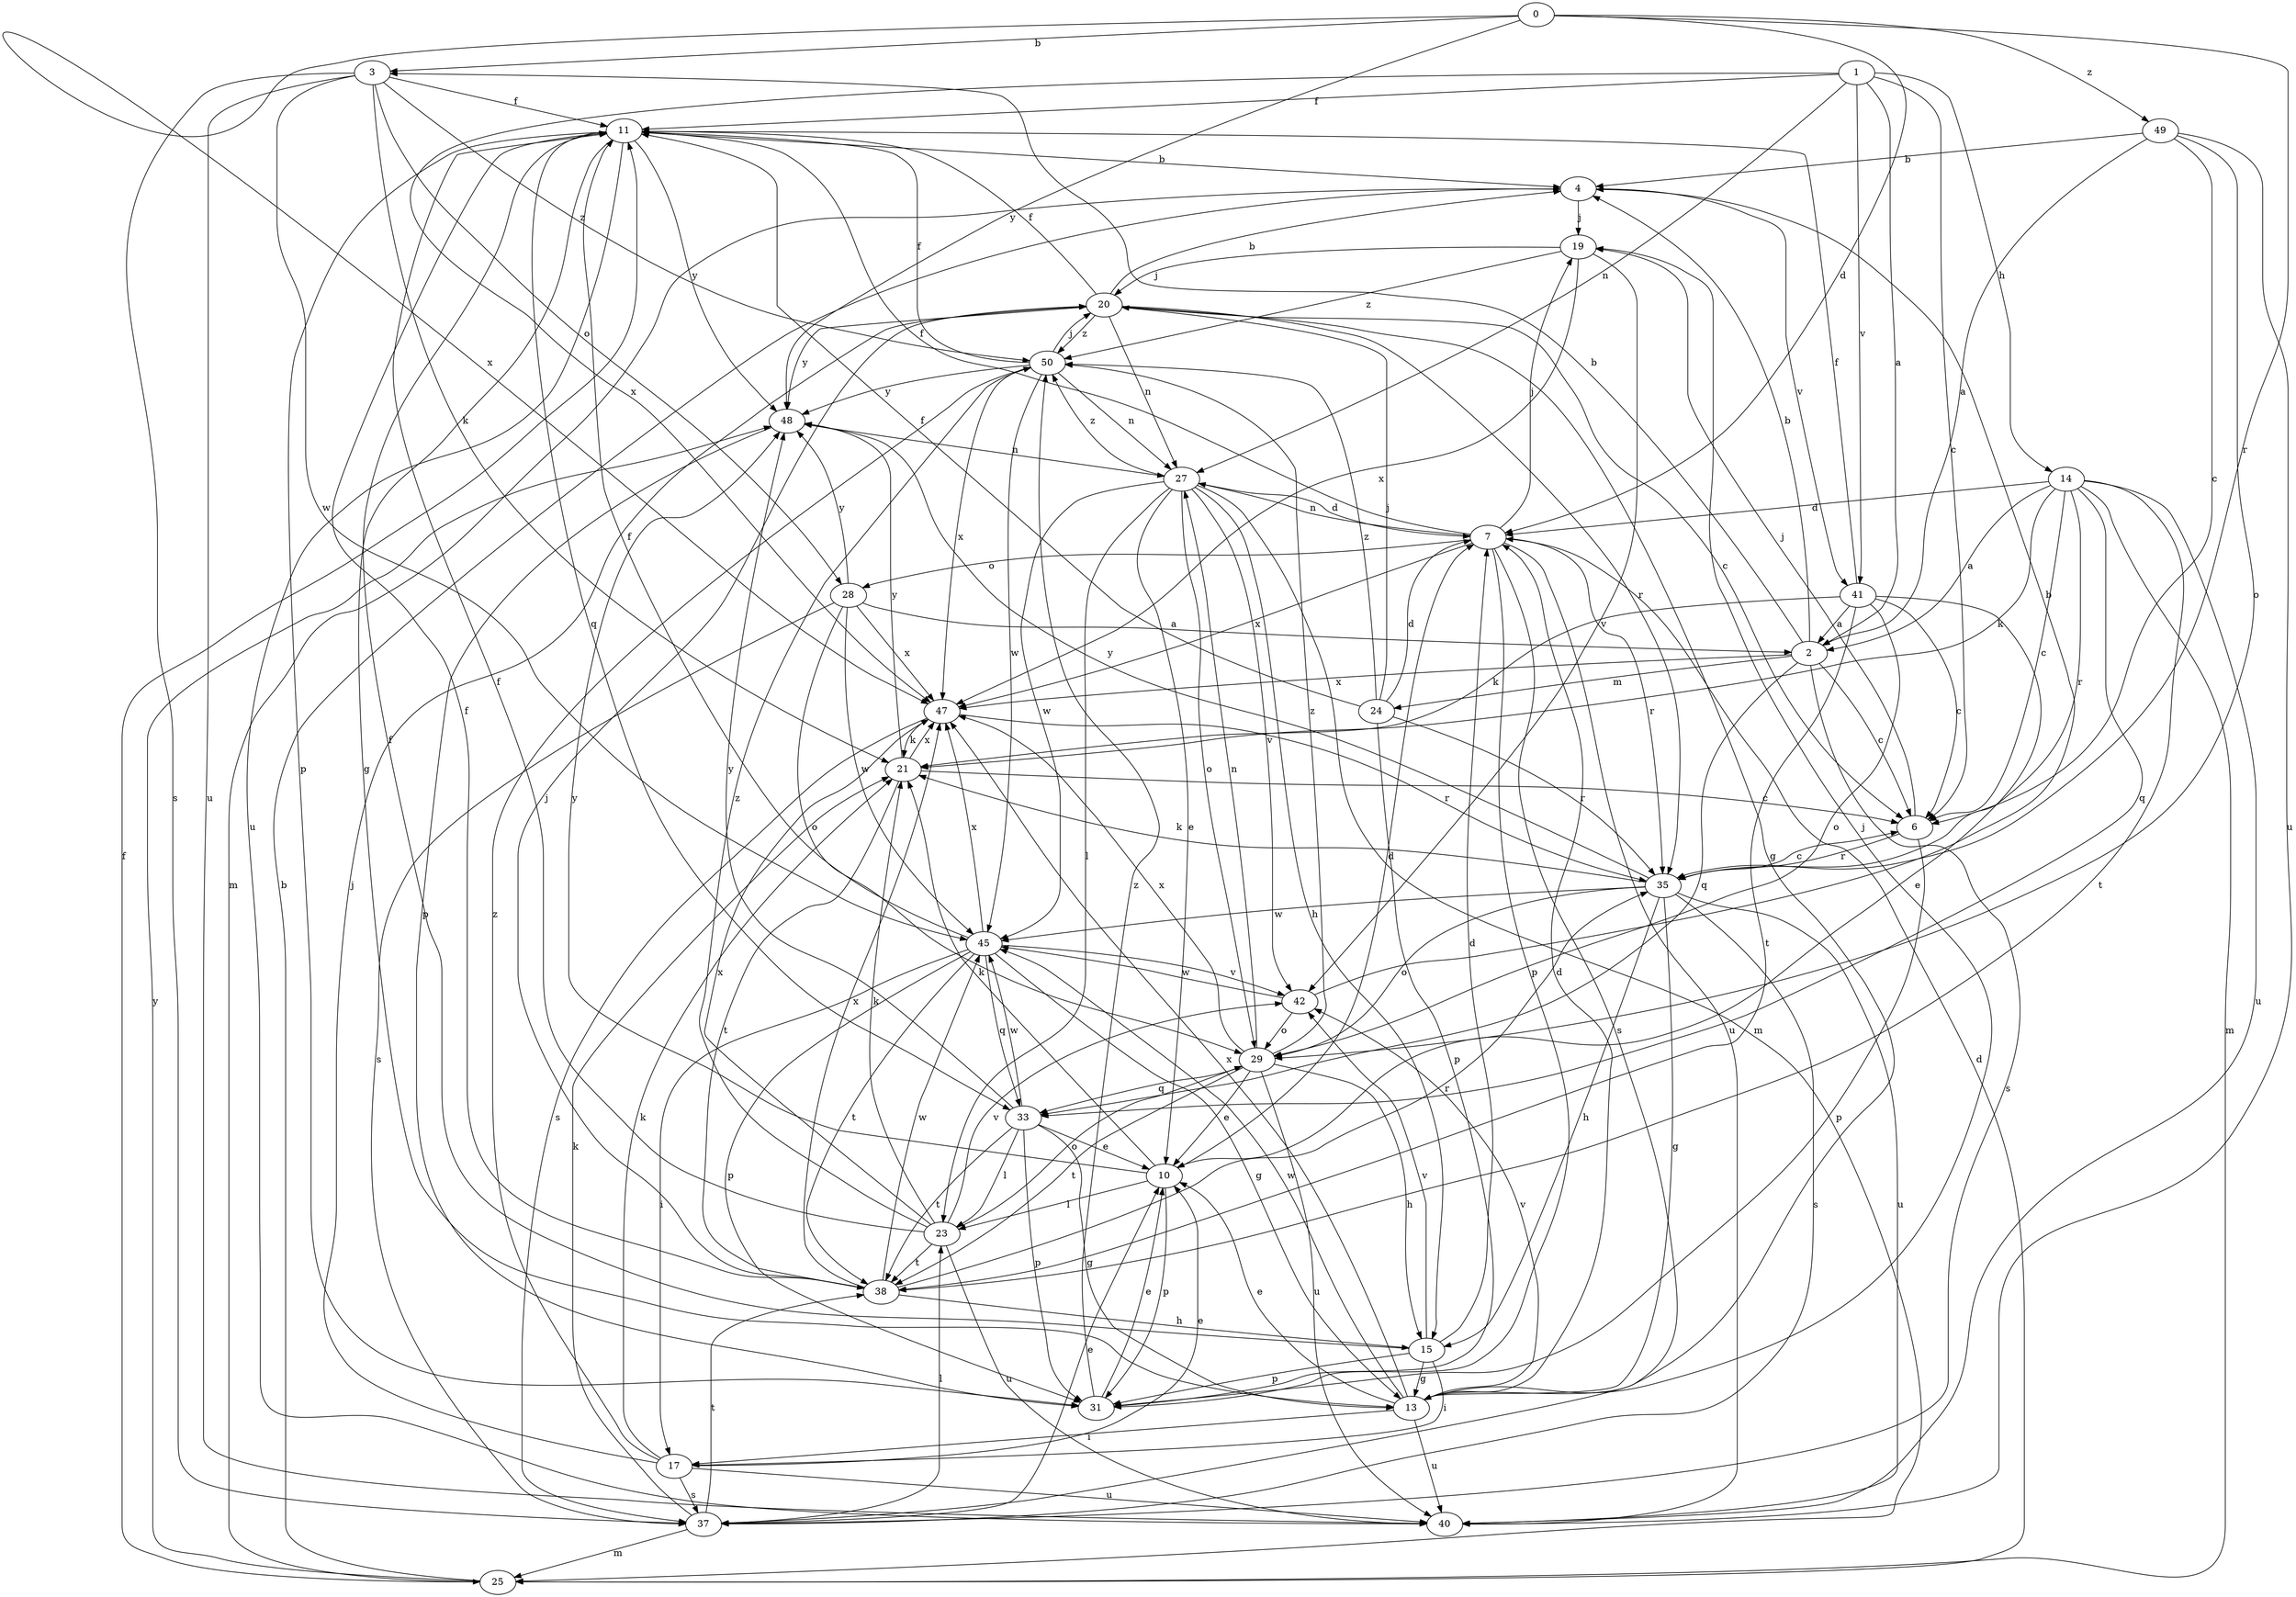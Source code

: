 strict digraph  {
0;
1;
2;
3;
4;
6;
7;
10;
11;
13;
14;
15;
17;
19;
20;
21;
23;
24;
25;
27;
28;
29;
31;
33;
35;
37;
38;
40;
41;
42;
45;
47;
48;
49;
50;
0 -> 3  [label=b];
0 -> 7  [label=d];
0 -> 35  [label=r];
0 -> 47  [label=x];
0 -> 48  [label=y];
0 -> 49  [label=z];
1 -> 2  [label=a];
1 -> 6  [label=c];
1 -> 11  [label=f];
1 -> 14  [label=h];
1 -> 27  [label=n];
1 -> 41  [label=v];
1 -> 47  [label=x];
2 -> 3  [label=b];
2 -> 4  [label=b];
2 -> 6  [label=c];
2 -> 24  [label=m];
2 -> 33  [label=q];
2 -> 37  [label=s];
2 -> 47  [label=x];
3 -> 11  [label=f];
3 -> 21  [label=k];
3 -> 28  [label=o];
3 -> 37  [label=s];
3 -> 40  [label=u];
3 -> 45  [label=w];
3 -> 50  [label=z];
4 -> 19  [label=j];
4 -> 25  [label=m];
4 -> 41  [label=v];
6 -> 19  [label=j];
6 -> 31  [label=p];
6 -> 35  [label=r];
7 -> 11  [label=f];
7 -> 19  [label=j];
7 -> 27  [label=n];
7 -> 28  [label=o];
7 -> 31  [label=p];
7 -> 35  [label=r];
7 -> 37  [label=s];
7 -> 40  [label=u];
7 -> 47  [label=x];
10 -> 7  [label=d];
10 -> 21  [label=k];
10 -> 23  [label=l];
10 -> 31  [label=p];
10 -> 48  [label=y];
11 -> 4  [label=b];
11 -> 13  [label=g];
11 -> 31  [label=p];
11 -> 33  [label=q];
11 -> 40  [label=u];
11 -> 48  [label=y];
13 -> 7  [label=d];
13 -> 10  [label=e];
13 -> 17  [label=i];
13 -> 19  [label=j];
13 -> 40  [label=u];
13 -> 42  [label=v];
13 -> 45  [label=w];
13 -> 47  [label=x];
14 -> 2  [label=a];
14 -> 6  [label=c];
14 -> 7  [label=d];
14 -> 21  [label=k];
14 -> 25  [label=m];
14 -> 33  [label=q];
14 -> 35  [label=r];
14 -> 38  [label=t];
14 -> 40  [label=u];
15 -> 7  [label=d];
15 -> 11  [label=f];
15 -> 13  [label=g];
15 -> 17  [label=i];
15 -> 31  [label=p];
15 -> 42  [label=v];
17 -> 10  [label=e];
17 -> 20  [label=j];
17 -> 21  [label=k];
17 -> 37  [label=s];
17 -> 40  [label=u];
17 -> 50  [label=z];
19 -> 20  [label=j];
19 -> 42  [label=v];
19 -> 47  [label=x];
19 -> 50  [label=z];
20 -> 4  [label=b];
20 -> 6  [label=c];
20 -> 11  [label=f];
20 -> 13  [label=g];
20 -> 27  [label=n];
20 -> 35  [label=r];
20 -> 48  [label=y];
20 -> 50  [label=z];
21 -> 6  [label=c];
21 -> 38  [label=t];
21 -> 47  [label=x];
21 -> 48  [label=y];
23 -> 11  [label=f];
23 -> 21  [label=k];
23 -> 29  [label=o];
23 -> 38  [label=t];
23 -> 40  [label=u];
23 -> 42  [label=v];
23 -> 47  [label=x];
23 -> 50  [label=z];
24 -> 7  [label=d];
24 -> 11  [label=f];
24 -> 20  [label=j];
24 -> 31  [label=p];
24 -> 35  [label=r];
24 -> 50  [label=z];
25 -> 4  [label=b];
25 -> 7  [label=d];
25 -> 11  [label=f];
25 -> 48  [label=y];
27 -> 7  [label=d];
27 -> 10  [label=e];
27 -> 15  [label=h];
27 -> 23  [label=l];
27 -> 25  [label=m];
27 -> 29  [label=o];
27 -> 42  [label=v];
27 -> 45  [label=w];
27 -> 50  [label=z];
28 -> 2  [label=a];
28 -> 29  [label=o];
28 -> 37  [label=s];
28 -> 45  [label=w];
28 -> 47  [label=x];
28 -> 48  [label=y];
29 -> 10  [label=e];
29 -> 15  [label=h];
29 -> 27  [label=n];
29 -> 33  [label=q];
29 -> 38  [label=t];
29 -> 40  [label=u];
29 -> 47  [label=x];
29 -> 50  [label=z];
31 -> 10  [label=e];
31 -> 50  [label=z];
33 -> 10  [label=e];
33 -> 13  [label=g];
33 -> 23  [label=l];
33 -> 31  [label=p];
33 -> 38  [label=t];
33 -> 45  [label=w];
33 -> 48  [label=y];
35 -> 6  [label=c];
35 -> 13  [label=g];
35 -> 15  [label=h];
35 -> 21  [label=k];
35 -> 29  [label=o];
35 -> 37  [label=s];
35 -> 40  [label=u];
35 -> 45  [label=w];
35 -> 48  [label=y];
37 -> 10  [label=e];
37 -> 21  [label=k];
37 -> 23  [label=l];
37 -> 25  [label=m];
37 -> 38  [label=t];
38 -> 11  [label=f];
38 -> 15  [label=h];
38 -> 20  [label=j];
38 -> 35  [label=r];
38 -> 45  [label=w];
38 -> 47  [label=x];
41 -> 2  [label=a];
41 -> 6  [label=c];
41 -> 10  [label=e];
41 -> 11  [label=f];
41 -> 21  [label=k];
41 -> 29  [label=o];
41 -> 38  [label=t];
42 -> 4  [label=b];
42 -> 29  [label=o];
42 -> 45  [label=w];
45 -> 11  [label=f];
45 -> 13  [label=g];
45 -> 17  [label=i];
45 -> 31  [label=p];
45 -> 33  [label=q];
45 -> 38  [label=t];
45 -> 42  [label=v];
45 -> 47  [label=x];
47 -> 21  [label=k];
47 -> 35  [label=r];
47 -> 37  [label=s];
48 -> 27  [label=n];
48 -> 31  [label=p];
49 -> 2  [label=a];
49 -> 4  [label=b];
49 -> 6  [label=c];
49 -> 29  [label=o];
49 -> 40  [label=u];
50 -> 11  [label=f];
50 -> 20  [label=j];
50 -> 27  [label=n];
50 -> 45  [label=w];
50 -> 47  [label=x];
50 -> 48  [label=y];
}
